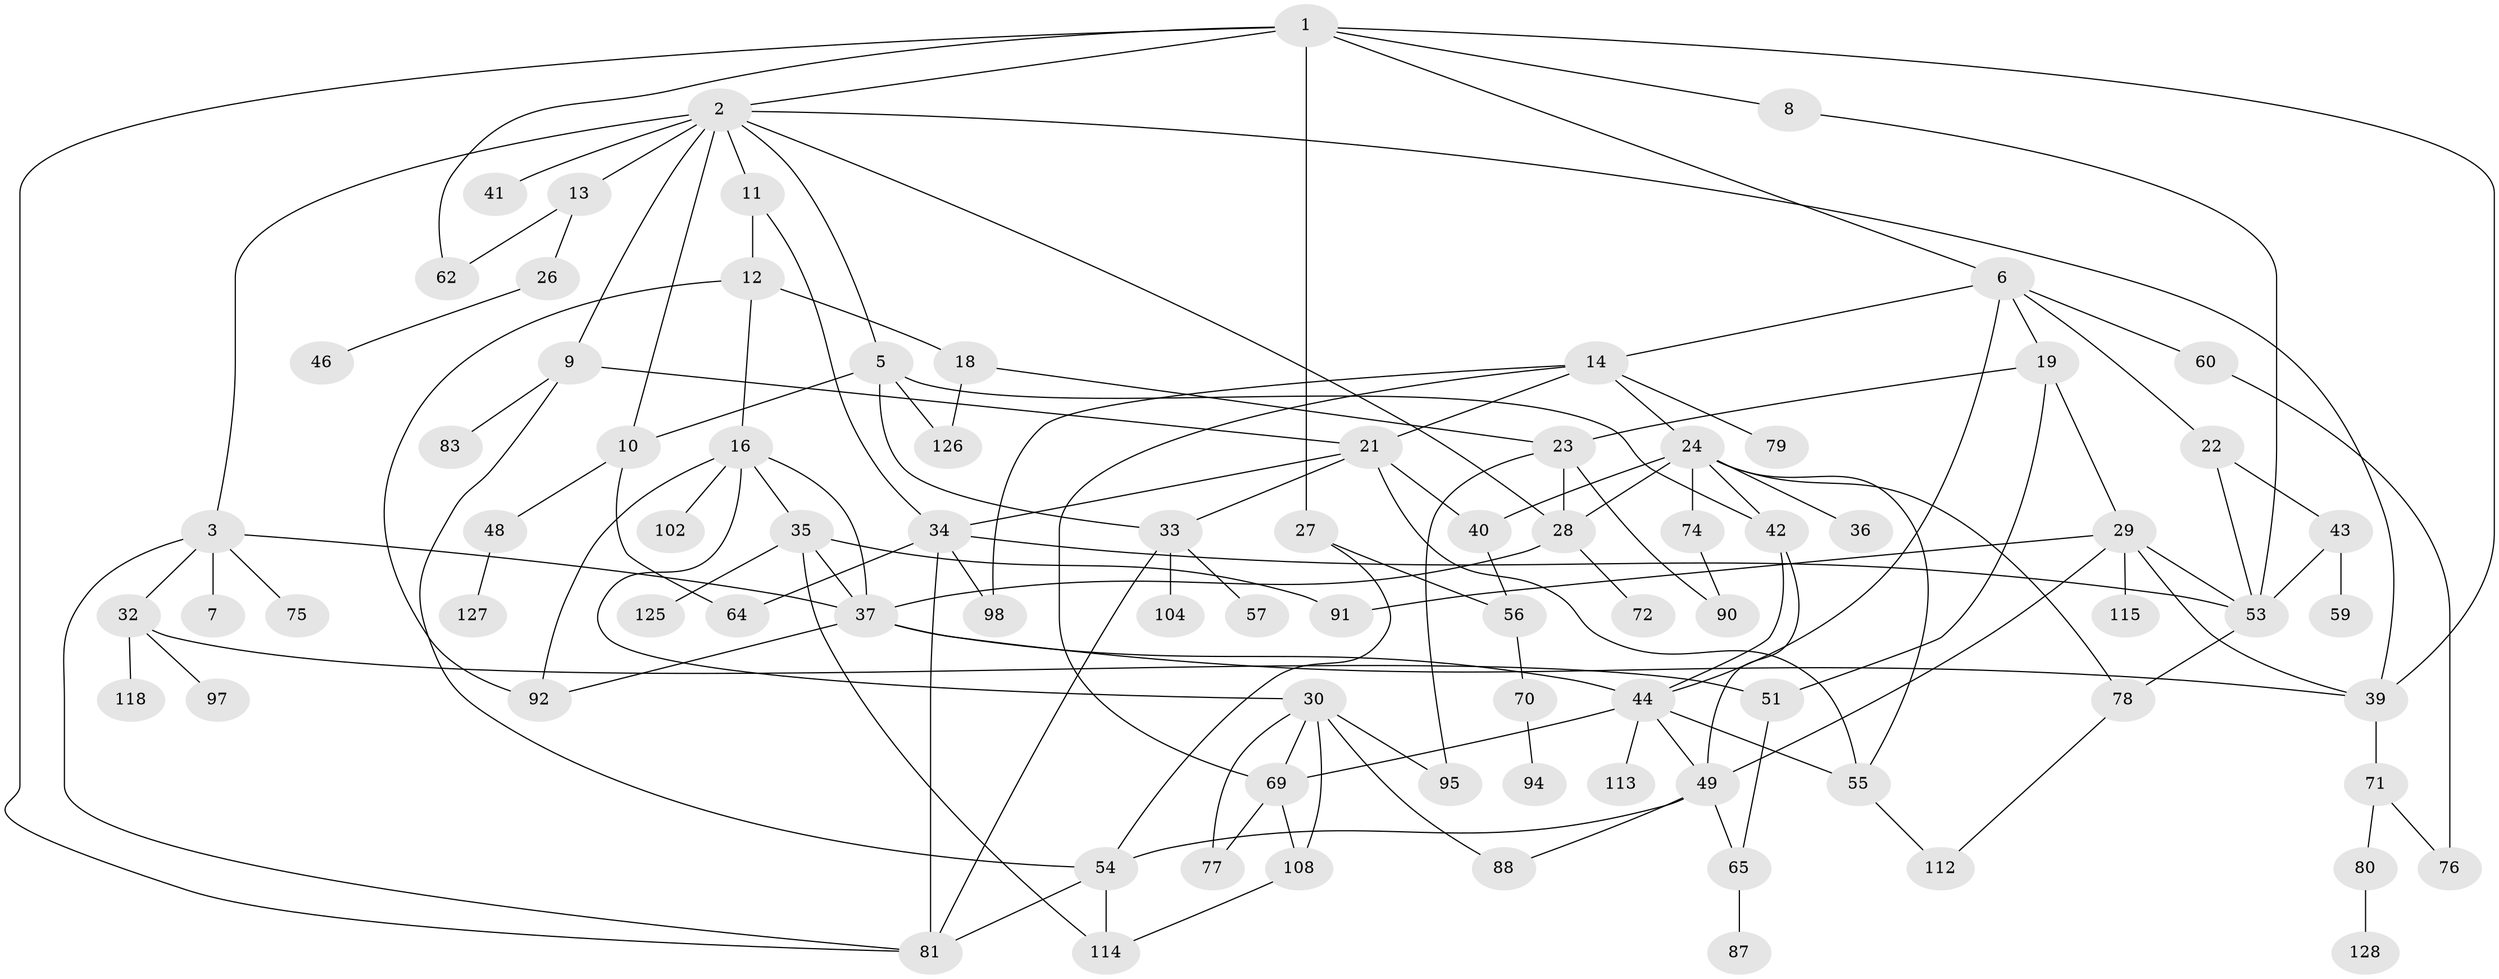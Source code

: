 // Generated by graph-tools (version 1.1) at 2025/23/03/03/25 07:23:32]
// undirected, 85 vertices, 137 edges
graph export_dot {
graph [start="1"]
  node [color=gray90,style=filled];
  1 [super="+124"];
  2 [super="+4"];
  3 [super="+73"];
  5 [super="+31"];
  6;
  7;
  8 [super="+82"];
  9 [super="+66"];
  10 [super="+99"];
  11;
  12 [super="+68"];
  13 [super="+110"];
  14 [super="+15"];
  16 [super="+17"];
  18;
  19 [super="+20"];
  21 [super="+86"];
  22 [super="+25"];
  23 [super="+84"];
  24 [super="+38"];
  26;
  27;
  28;
  29 [super="+50"];
  30 [super="+67"];
  32;
  33 [super="+116"];
  34 [super="+47"];
  35 [super="+63"];
  36 [super="+96"];
  37 [super="+119"];
  39 [super="+103"];
  40 [super="+52"];
  41;
  42;
  43 [super="+45"];
  44 [super="+107"];
  46;
  48 [super="+105"];
  49 [super="+85"];
  51 [super="+123"];
  53 [super="+101"];
  54 [super="+121"];
  55 [super="+58"];
  56 [super="+61"];
  57;
  59;
  60;
  62;
  64;
  65;
  69;
  70 [super="+109"];
  71;
  72;
  74;
  75;
  76 [super="+93"];
  77 [super="+122"];
  78 [super="+89"];
  79;
  80 [super="+106"];
  81;
  83;
  87;
  88;
  90;
  91 [super="+117"];
  92;
  94;
  95 [super="+111"];
  97 [super="+100"];
  98;
  102;
  104;
  108;
  112;
  113;
  114;
  115;
  118 [super="+120"];
  125;
  126;
  127;
  128;
  1 -- 2;
  1 -- 6;
  1 -- 8;
  1 -- 27;
  1 -- 62;
  1 -- 81;
  1 -- 39;
  2 -- 3;
  2 -- 5;
  2 -- 9;
  2 -- 11;
  2 -- 41;
  2 -- 28;
  2 -- 13;
  2 -- 10;
  2 -- 39;
  3 -- 7 [weight=2];
  3 -- 32;
  3 -- 81;
  3 -- 37;
  3 -- 75;
  5 -- 10;
  5 -- 33;
  5 -- 42;
  5 -- 126;
  6 -- 14;
  6 -- 19;
  6 -- 22;
  6 -- 44;
  6 -- 60;
  8 -- 53;
  9 -- 83;
  9 -- 54;
  9 -- 21;
  10 -- 48;
  10 -- 64;
  11 -- 12;
  11 -- 34;
  12 -- 16;
  12 -- 18;
  12 -- 92;
  13 -- 26;
  13 -- 62;
  14 -- 21;
  14 -- 24;
  14 -- 79;
  14 -- 98;
  14 -- 69;
  16 -- 35;
  16 -- 102;
  16 -- 92;
  16 -- 37;
  16 -- 30;
  18 -- 23;
  18 -- 126;
  19 -- 51;
  19 -- 29;
  19 -- 23;
  21 -- 34;
  21 -- 55;
  21 -- 40;
  21 -- 33;
  22 -- 43;
  22 -- 53;
  23 -- 28;
  23 -- 90;
  23 -- 95;
  24 -- 36;
  24 -- 55;
  24 -- 74;
  24 -- 42;
  24 -- 40;
  24 -- 28;
  24 -- 78;
  26 -- 46;
  27 -- 56;
  27 -- 54;
  28 -- 72;
  28 -- 37;
  29 -- 39;
  29 -- 53;
  29 -- 115;
  29 -- 49;
  29 -- 91;
  30 -- 69;
  30 -- 95;
  30 -- 88;
  30 -- 108;
  30 -- 77;
  32 -- 97;
  32 -- 118;
  32 -- 51;
  33 -- 57;
  33 -- 104;
  33 -- 81;
  34 -- 64;
  34 -- 98;
  34 -- 81;
  34 -- 53;
  35 -- 91;
  35 -- 114;
  35 -- 37;
  35 -- 125;
  37 -- 44;
  37 -- 39;
  37 -- 92;
  39 -- 71;
  40 -- 56;
  42 -- 49;
  42 -- 44;
  43 -- 59;
  43 -- 53;
  44 -- 49;
  44 -- 113;
  44 -- 69;
  44 -- 55;
  48 -- 127;
  49 -- 54;
  49 -- 88;
  49 -- 65;
  51 -- 65;
  53 -- 78;
  54 -- 114;
  54 -- 81;
  55 -- 112;
  56 -- 70;
  60 -- 76;
  65 -- 87;
  69 -- 108;
  69 -- 77;
  70 -- 94;
  71 -- 80;
  71 -- 76;
  74 -- 90;
  78 -- 112;
  80 -- 128;
  108 -- 114;
}
